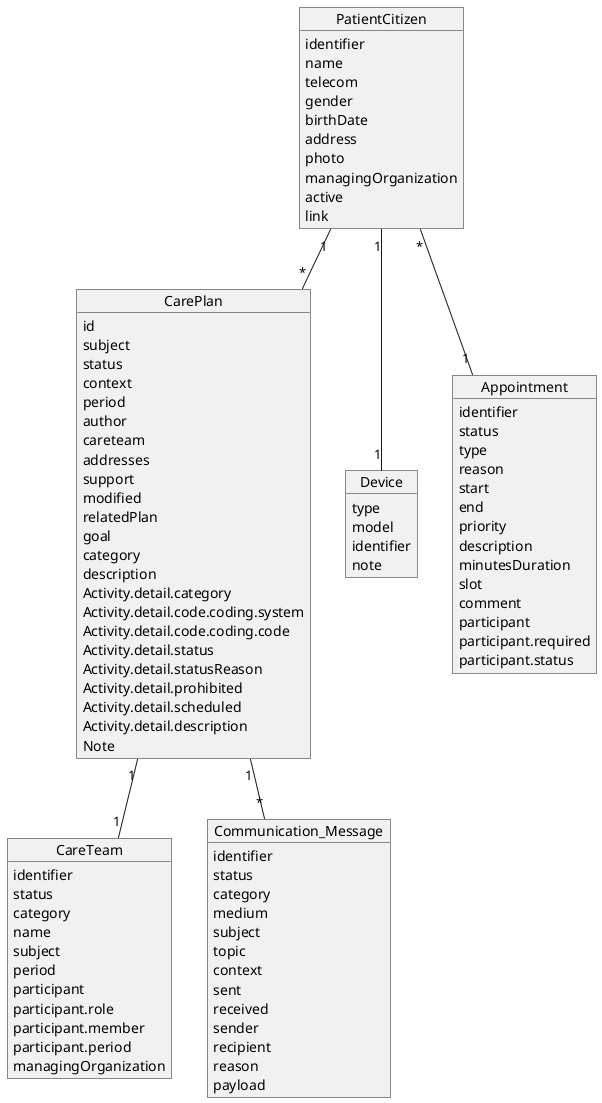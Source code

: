 @startuml
object PatientCitizen{
    identifier
    name
    telecom
    gender
    birthDate
    address
    photo
    managingOrganization
    active
    link
}

object CareTeam{
    identifier
    status
    category
    name
    subject
    period
    participant
    participant.role
    participant.member
    participant.period
    managingOrganization
}

object CarePlan{
    id
    subject
    status
    context
    period
    author
    careteam
    addresses
    support
    modified
    relatedPlan
    goal
    category
    description
    Activity.detail.category
    Activity.detail.code.coding.system
    Activity.detail.code.coding.code
    Activity.detail.status
    Activity.detail.statusReason
    Activity.detail.prohibited
    Activity.detail.scheduled
    Activity.detail.description
    Note
}


object Communication_Message{
    identifier
    status
    category
    medium
    subject
    topic
    context
    sent
    received
    sender
    recipient
    reason
    payload    
}

object Device{
    type
    model
    identifier
    note
}

object Appointment{
    identifier
    status
    type
    reason
    start
    end
    priority
    description
    minutesDuration
    slot
    comment
    participant
    participant.required
    participant.status
}

PatientCitizen "1" -- "1" Device
PatientCitizen "*" -- "1" Appointment

PatientCitizen "1" -- "*" CarePlan

CarePlan "1" -- "1" CareTeam
CarePlan "1" -- "*" Communication_Message
@enduml
